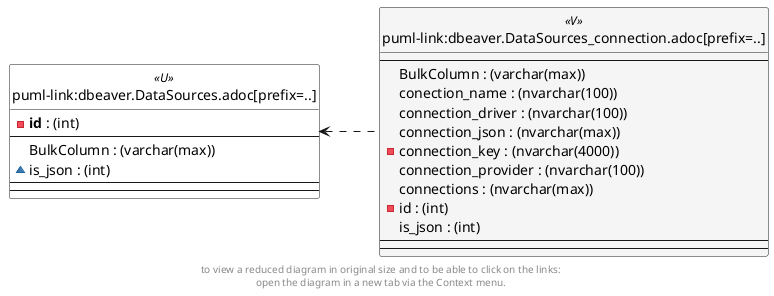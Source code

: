 @startuml
left to right direction
'top to bottom direction
hide circle
'avoide "." issues:
set namespaceSeparator none


skinparam class {
  BackgroundColor White
  BackgroundColor<<FN>> Yellow
  BackgroundColor<<FS>> Yellow
  BackgroundColor<<FT>> LightGray
  BackgroundColor<<IF>> Yellow
  BackgroundColor<<IS>> Yellow
  BackgroundColor<<P>> Aqua
  BackgroundColor<<PC>> Aqua
  BackgroundColor<<SN>> Yellow
  BackgroundColor<<SO>> SlateBlue
  BackgroundColor<<TF>> LightGray
  BackgroundColor<<TR>> Tomato
  BackgroundColor<<U>> White
  BackgroundColor<<V>> WhiteSmoke
  BackgroundColor<<X>> Aqua
}


entity "puml-link:dbeaver.DataSources.adoc[prefix=..]" as dbeaver.DataSources << U >> {
  - **id** : (int)
  --
  BulkColumn : (varchar(max))
  ~ is_json : (int)
  --
  --
}

entity "puml-link:dbeaver.DataSources_connection.adoc[prefix=..]" as dbeaver.DataSources_connection << V >> {
  --
  BulkColumn : (varchar(max))
  conection_name : (nvarchar(100))
  connection_driver : (nvarchar(100))
  connection_json : (nvarchar(max))
  - connection_key : (nvarchar(4000))
  connection_provider : (nvarchar(100))
  connections : (nvarchar(max))
  - id : (int)
  is_json : (int)
  --
  --
}

dbeaver.DataSources <.. dbeaver.DataSources_connection

footer
to view a reduced diagram in original size and to be able to click on the links:
open the diagram in a new tab via the Context menu.
end footer

@enduml

